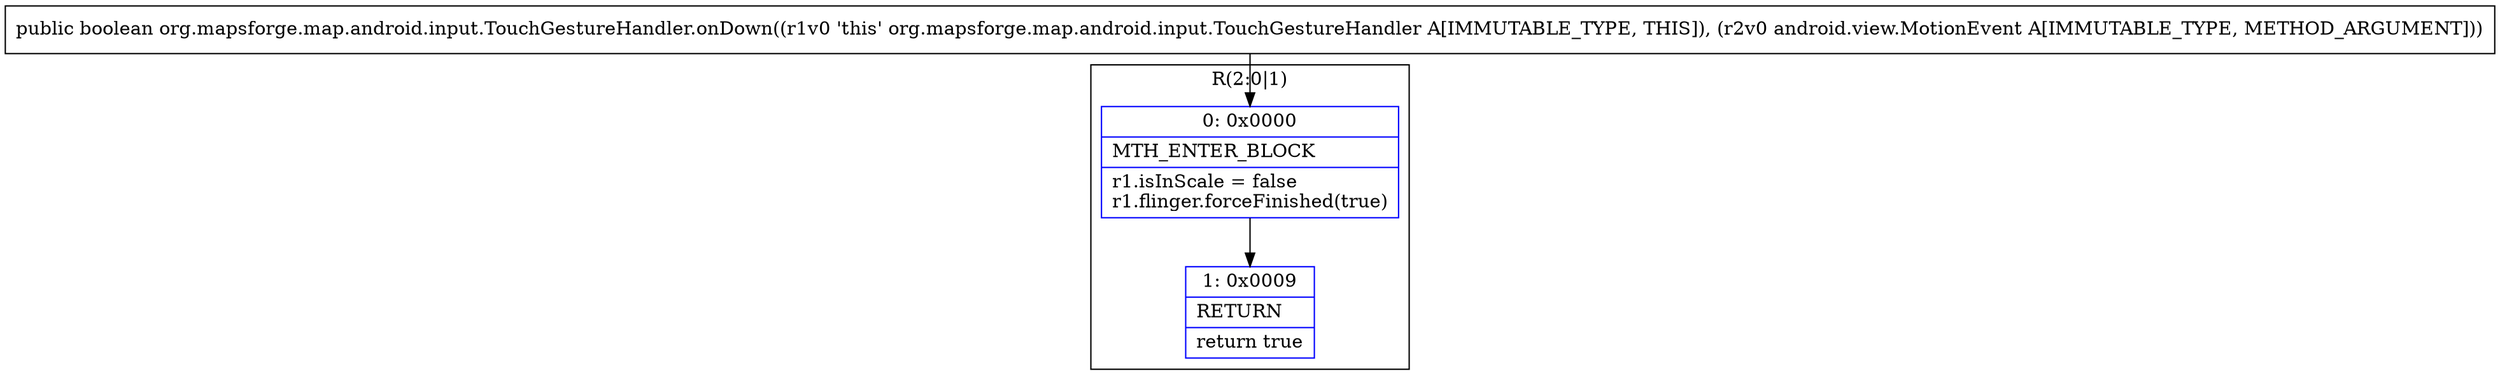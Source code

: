 digraph "CFG fororg.mapsforge.map.android.input.TouchGestureHandler.onDown(Landroid\/view\/MotionEvent;)Z" {
subgraph cluster_Region_2082940161 {
label = "R(2:0|1)";
node [shape=record,color=blue];
Node_0 [shape=record,label="{0\:\ 0x0000|MTH_ENTER_BLOCK\l|r1.isInScale = false\lr1.flinger.forceFinished(true)\l}"];
Node_1 [shape=record,label="{1\:\ 0x0009|RETURN\l|return true\l}"];
}
MethodNode[shape=record,label="{public boolean org.mapsforge.map.android.input.TouchGestureHandler.onDown((r1v0 'this' org.mapsforge.map.android.input.TouchGestureHandler A[IMMUTABLE_TYPE, THIS]), (r2v0 android.view.MotionEvent A[IMMUTABLE_TYPE, METHOD_ARGUMENT])) }"];
MethodNode -> Node_0;
Node_0 -> Node_1;
}

